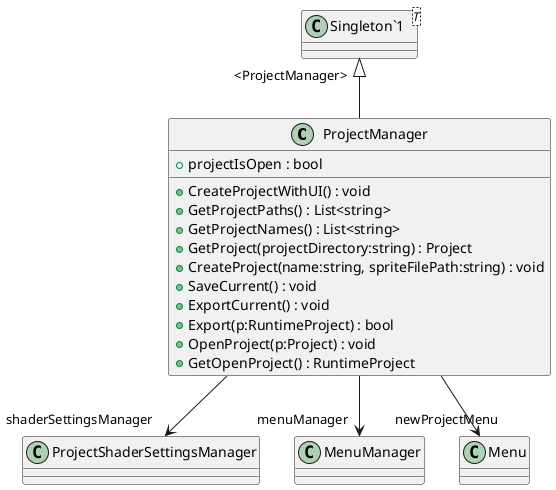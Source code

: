 @startuml
class ProjectManager {
    + projectIsOpen : bool
    + CreateProjectWithUI() : void
    + GetProjectPaths() : List<string>
    + GetProjectNames() : List<string>
    + GetProject(projectDirectory:string) : Project
    + CreateProject(name:string, spriteFilePath:string) : void
    + SaveCurrent() : void
    + ExportCurrent() : void
    + Export(p:RuntimeProject) : bool
    + OpenProject(p:Project) : void
    + GetOpenProject() : RuntimeProject
}
class "Singleton`1"<T> {
}
"Singleton`1" "<ProjectManager>" <|-- ProjectManager
ProjectManager --> "shaderSettingsManager" ProjectShaderSettingsManager
ProjectManager --> "menuManager" MenuManager
ProjectManager --> "newProjectMenu" Menu
@enduml
